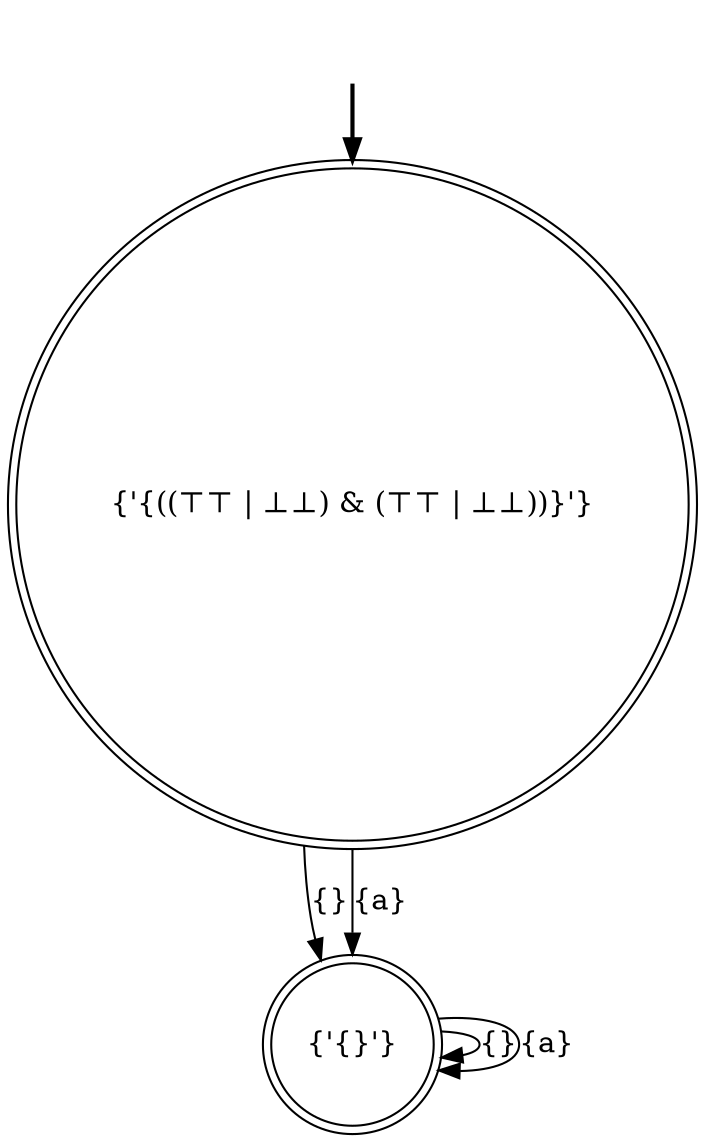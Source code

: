 digraph {
	fake [style=invisible]
	"{'{}'}" [shape=doublecircle]
	"{'{((⊤⊤ | ⊥⊥) & (⊤⊤ | ⊥⊥))}'}" [root=true shape=doublecircle]
	fake -> "{'{((⊤⊤ | ⊥⊥) & (⊤⊤ | ⊥⊥))}'}" [style=bold]
	"{'{}'}" -> "{'{}'}" [label="{}"]
	"{'{((⊤⊤ | ⊥⊥) & (⊤⊤ | ⊥⊥))}'}" -> "{'{}'}" [label="{}"]
	"{'{}'}" -> "{'{}'}" [label="{a}"]
	"{'{((⊤⊤ | ⊥⊥) & (⊤⊤ | ⊥⊥))}'}" -> "{'{}'}" [label="{a}"]
}
